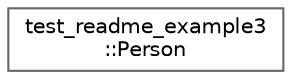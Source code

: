 digraph "类继承关系图"
{
 // LATEX_PDF_SIZE
  bgcolor="transparent";
  edge [fontname=Helvetica,fontsize=10,labelfontname=Helvetica,labelfontsize=10];
  node [fontname=Helvetica,fontsize=10,shape=box,height=0.2,width=0.4];
  rankdir="LR";
  Node0 [id="Node000000",label="test_readme_example3\l::Person",height=0.2,width=0.4,color="grey40", fillcolor="white", style="filled",URL="$structtest__readme__example3_1_1_person.html",tooltip=" "];
}
